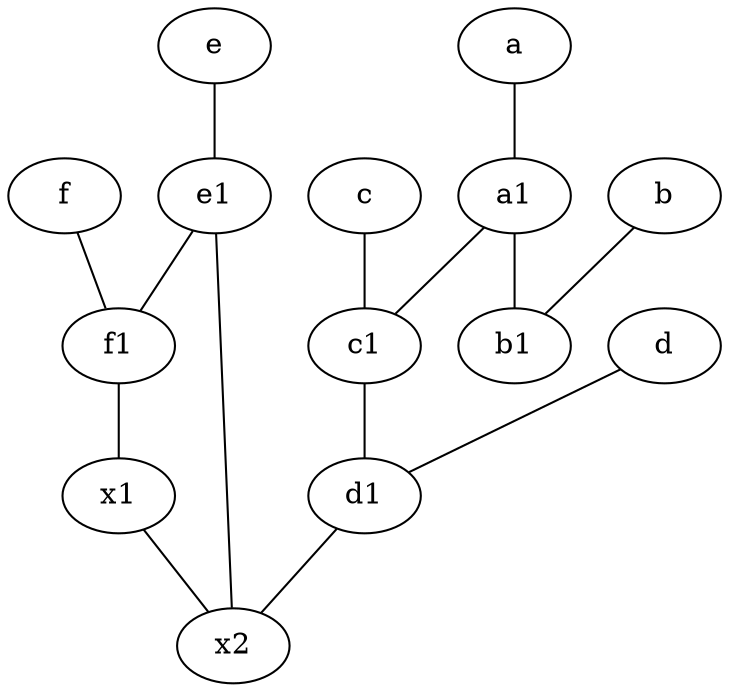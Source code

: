graph {
	e [pos="7,9!"]
	b1 [pos="9,4!"]
	c [pos="4.5,2!"]
	f1 [pos="3,8!"]
	x1
	f [pos="3,9!"]
	b [pos="10,4!"]
	x2
	a1 [pos="8,3!"]
	c1 [pos="4.5,3!"]
	d1 [pos="3,5!"]
	a [pos="8,2!"]
	e1 [pos="7,7!"]
	d [pos="2,5!"]
	a1 -- c1
	f -- f1
	x1 -- x2
	a -- a1
	e1 -- f1
	d -- d1
	f1 -- x1
	e1 -- x2
	a1 -- b1
	c -- c1
	b -- b1
	c1 -- d1
	d1 -- x2
	e -- e1
}
